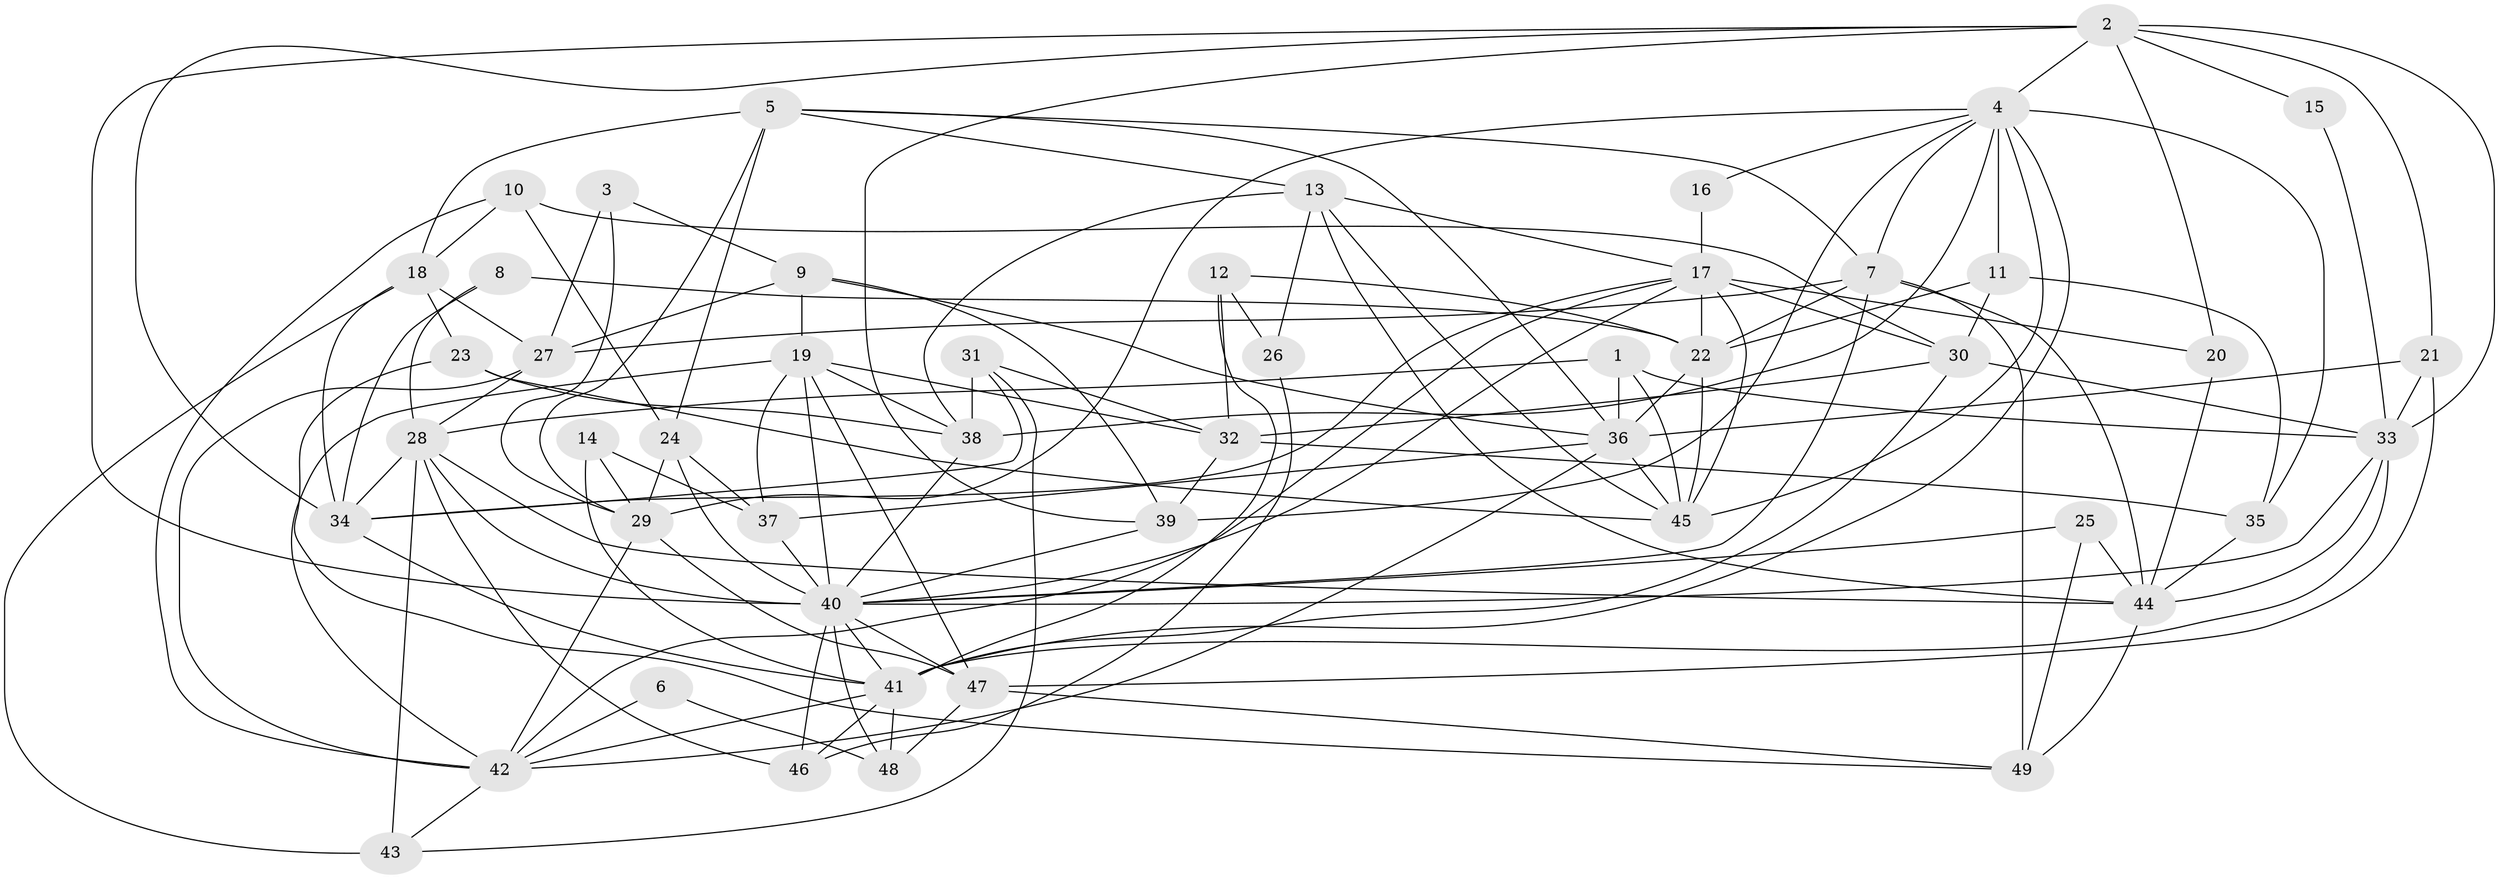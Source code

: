 // original degree distribution, {3: 0.27835051546391754, 2: 0.14432989690721648, 5: 0.16494845360824742, 4: 0.26804123711340205, 6: 0.08247422680412371, 7: 0.030927835051546393, 10: 0.010309278350515464, 8: 0.020618556701030927}
// Generated by graph-tools (version 1.1) at 2025/26/03/09/25 03:26:17]
// undirected, 49 vertices, 138 edges
graph export_dot {
graph [start="1"]
  node [color=gray90,style=filled];
  1;
  2;
  3;
  4;
  5;
  6;
  7;
  8;
  9;
  10;
  11;
  12;
  13;
  14;
  15;
  16;
  17;
  18;
  19;
  20;
  21;
  22;
  23;
  24;
  25;
  26;
  27;
  28;
  29;
  30;
  31;
  32;
  33;
  34;
  35;
  36;
  37;
  38;
  39;
  40;
  41;
  42;
  43;
  44;
  45;
  46;
  47;
  48;
  49;
  1 -- 28 [weight=1.0];
  1 -- 33 [weight=1.0];
  1 -- 36 [weight=1.0];
  1 -- 45 [weight=1.0];
  2 -- 4 [weight=1.0];
  2 -- 15 [weight=1.0];
  2 -- 20 [weight=1.0];
  2 -- 21 [weight=1.0];
  2 -- 33 [weight=1.0];
  2 -- 34 [weight=1.0];
  2 -- 39 [weight=1.0];
  2 -- 40 [weight=1.0];
  3 -- 9 [weight=1.0];
  3 -- 27 [weight=1.0];
  3 -- 29 [weight=1.0];
  4 -- 7 [weight=1.0];
  4 -- 11 [weight=1.0];
  4 -- 16 [weight=1.0];
  4 -- 29 [weight=1.0];
  4 -- 35 [weight=1.0];
  4 -- 38 [weight=1.0];
  4 -- 39 [weight=1.0];
  4 -- 41 [weight=2.0];
  4 -- 45 [weight=1.0];
  5 -- 7 [weight=1.0];
  5 -- 13 [weight=1.0];
  5 -- 18 [weight=1.0];
  5 -- 24 [weight=1.0];
  5 -- 29 [weight=1.0];
  5 -- 36 [weight=1.0];
  6 -- 42 [weight=1.0];
  6 -- 48 [weight=1.0];
  7 -- 22 [weight=1.0];
  7 -- 27 [weight=1.0];
  7 -- 40 [weight=1.0];
  7 -- 44 [weight=1.0];
  7 -- 49 [weight=1.0];
  8 -- 22 [weight=1.0];
  8 -- 28 [weight=1.0];
  8 -- 34 [weight=1.0];
  9 -- 19 [weight=1.0];
  9 -- 27 [weight=1.0];
  9 -- 36 [weight=1.0];
  9 -- 39 [weight=1.0];
  10 -- 18 [weight=1.0];
  10 -- 24 [weight=1.0];
  10 -- 30 [weight=1.0];
  10 -- 42 [weight=1.0];
  11 -- 22 [weight=1.0];
  11 -- 30 [weight=1.0];
  11 -- 35 [weight=1.0];
  12 -- 22 [weight=1.0];
  12 -- 26 [weight=1.0];
  12 -- 32 [weight=1.0];
  12 -- 41 [weight=1.0];
  13 -- 17 [weight=1.0];
  13 -- 26 [weight=1.0];
  13 -- 38 [weight=1.0];
  13 -- 44 [weight=1.0];
  13 -- 45 [weight=1.0];
  14 -- 29 [weight=1.0];
  14 -- 37 [weight=1.0];
  14 -- 41 [weight=1.0];
  15 -- 33 [weight=1.0];
  16 -- 17 [weight=1.0];
  17 -- 20 [weight=1.0];
  17 -- 22 [weight=1.0];
  17 -- 30 [weight=1.0];
  17 -- 34 [weight=1.0];
  17 -- 40 [weight=1.0];
  17 -- 42 [weight=1.0];
  17 -- 45 [weight=1.0];
  18 -- 23 [weight=1.0];
  18 -- 27 [weight=1.0];
  18 -- 34 [weight=1.0];
  18 -- 43 [weight=1.0];
  19 -- 32 [weight=1.0];
  19 -- 37 [weight=1.0];
  19 -- 38 [weight=1.0];
  19 -- 40 [weight=1.0];
  19 -- 42 [weight=1.0];
  19 -- 47 [weight=1.0];
  20 -- 44 [weight=1.0];
  21 -- 33 [weight=1.0];
  21 -- 36 [weight=1.0];
  21 -- 47 [weight=1.0];
  22 -- 36 [weight=1.0];
  22 -- 45 [weight=1.0];
  23 -- 38 [weight=1.0];
  23 -- 45 [weight=1.0];
  23 -- 49 [weight=1.0];
  24 -- 29 [weight=1.0];
  24 -- 37 [weight=1.0];
  24 -- 40 [weight=1.0];
  25 -- 40 [weight=1.0];
  25 -- 44 [weight=1.0];
  25 -- 49 [weight=1.0];
  26 -- 46 [weight=1.0];
  27 -- 28 [weight=1.0];
  27 -- 42 [weight=1.0];
  28 -- 34 [weight=1.0];
  28 -- 40 [weight=1.0];
  28 -- 43 [weight=1.0];
  28 -- 44 [weight=1.0];
  28 -- 46 [weight=1.0];
  29 -- 42 [weight=1.0];
  29 -- 47 [weight=1.0];
  30 -- 32 [weight=1.0];
  30 -- 33 [weight=1.0];
  30 -- 41 [weight=1.0];
  31 -- 32 [weight=1.0];
  31 -- 34 [weight=2.0];
  31 -- 38 [weight=1.0];
  31 -- 43 [weight=1.0];
  32 -- 35 [weight=1.0];
  32 -- 39 [weight=1.0];
  33 -- 40 [weight=1.0];
  33 -- 41 [weight=1.0];
  33 -- 44 [weight=1.0];
  34 -- 41 [weight=1.0];
  35 -- 44 [weight=1.0];
  36 -- 37 [weight=1.0];
  36 -- 42 [weight=1.0];
  36 -- 45 [weight=1.0];
  37 -- 40 [weight=1.0];
  38 -- 40 [weight=1.0];
  39 -- 40 [weight=1.0];
  40 -- 41 [weight=1.0];
  40 -- 46 [weight=1.0];
  40 -- 47 [weight=1.0];
  40 -- 48 [weight=1.0];
  41 -- 42 [weight=1.0];
  41 -- 46 [weight=1.0];
  41 -- 48 [weight=1.0];
  42 -- 43 [weight=1.0];
  44 -- 49 [weight=1.0];
  47 -- 48 [weight=1.0];
  47 -- 49 [weight=1.0];
}
